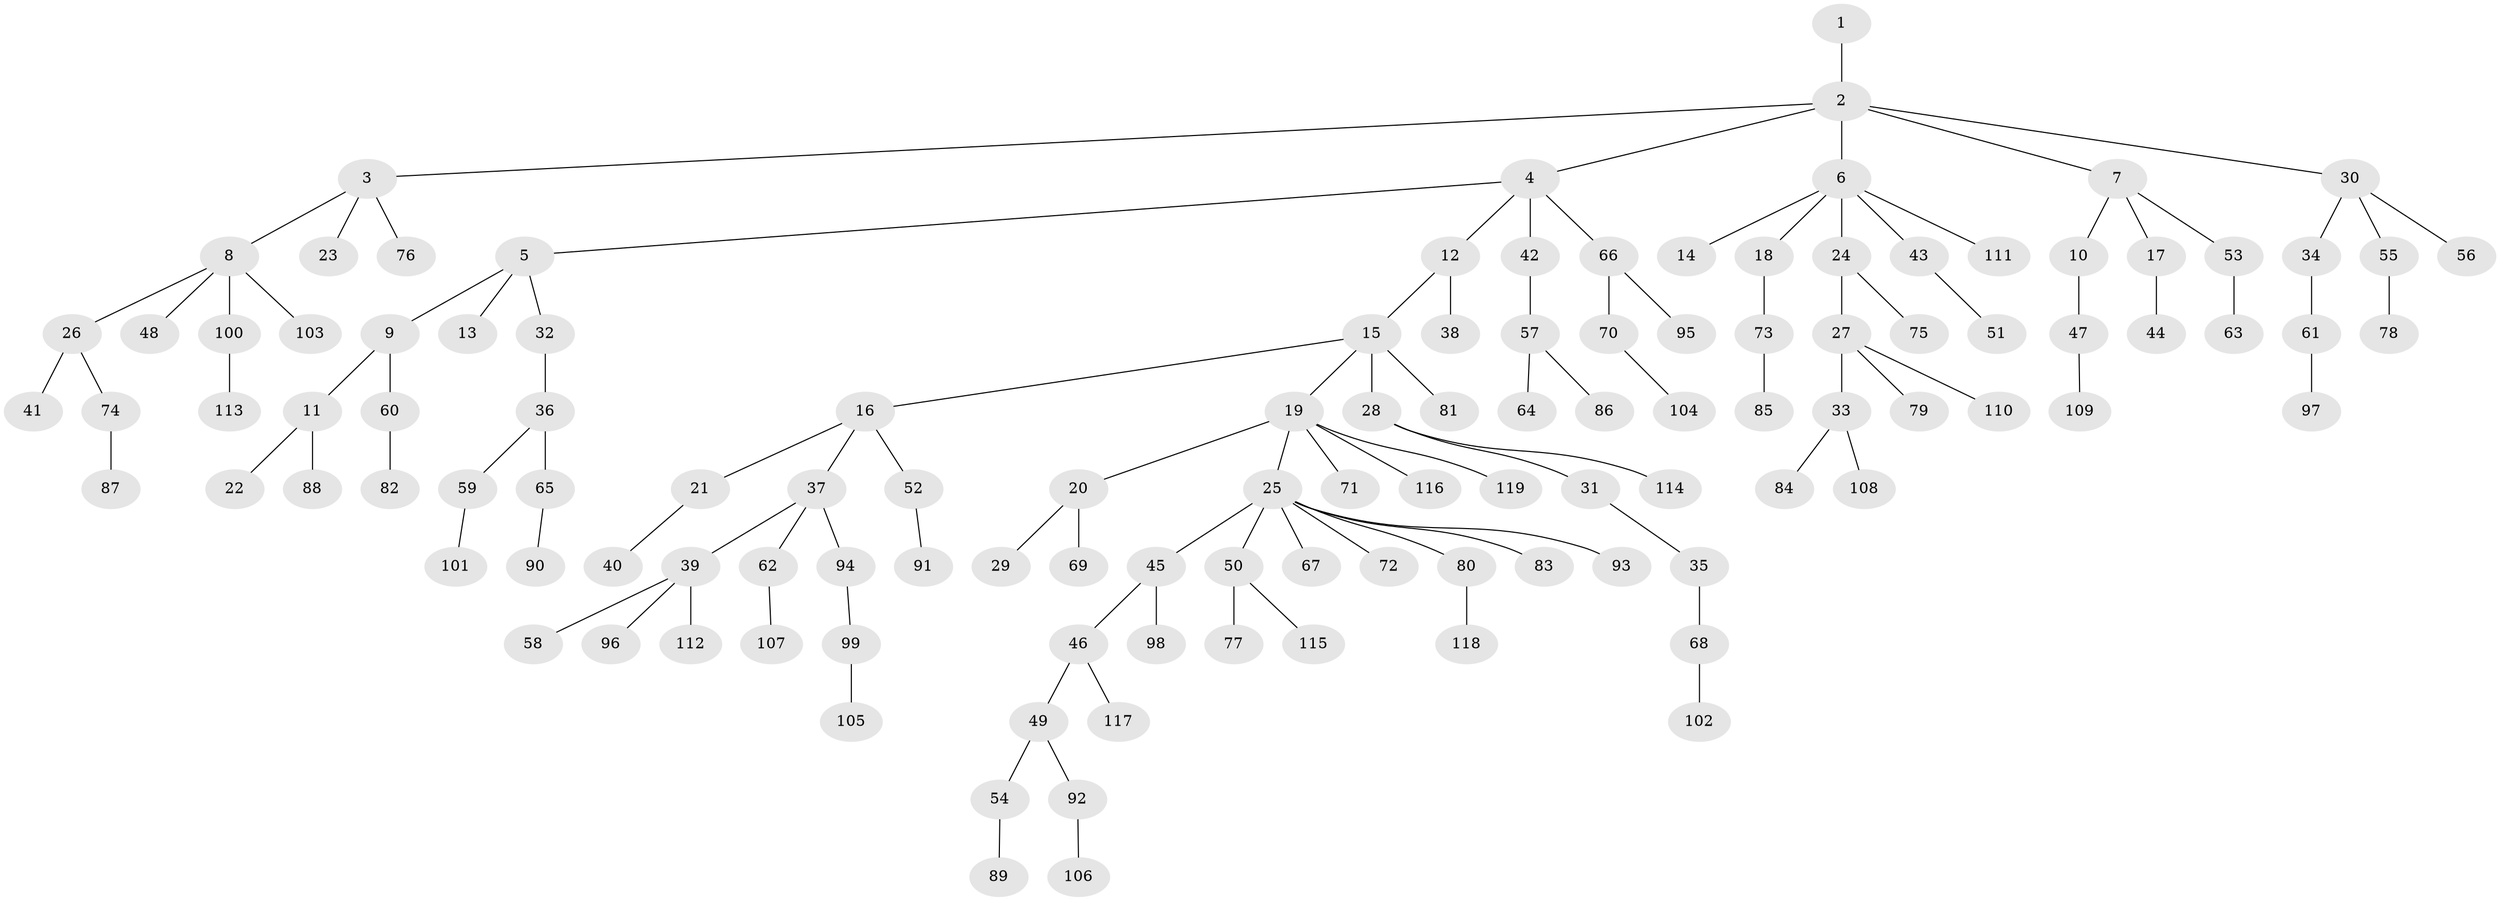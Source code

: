 // coarse degree distribution, {5: 0.0375, 3: 0.1375, 4: 0.0625, 6: 0.0125, 2: 0.15, 1: 0.575, 7: 0.025}
// Generated by graph-tools (version 1.1) at 2025/24/03/03/25 07:24:05]
// undirected, 119 vertices, 118 edges
graph export_dot {
graph [start="1"]
  node [color=gray90,style=filled];
  1;
  2;
  3;
  4;
  5;
  6;
  7;
  8;
  9;
  10;
  11;
  12;
  13;
  14;
  15;
  16;
  17;
  18;
  19;
  20;
  21;
  22;
  23;
  24;
  25;
  26;
  27;
  28;
  29;
  30;
  31;
  32;
  33;
  34;
  35;
  36;
  37;
  38;
  39;
  40;
  41;
  42;
  43;
  44;
  45;
  46;
  47;
  48;
  49;
  50;
  51;
  52;
  53;
  54;
  55;
  56;
  57;
  58;
  59;
  60;
  61;
  62;
  63;
  64;
  65;
  66;
  67;
  68;
  69;
  70;
  71;
  72;
  73;
  74;
  75;
  76;
  77;
  78;
  79;
  80;
  81;
  82;
  83;
  84;
  85;
  86;
  87;
  88;
  89;
  90;
  91;
  92;
  93;
  94;
  95;
  96;
  97;
  98;
  99;
  100;
  101;
  102;
  103;
  104;
  105;
  106;
  107;
  108;
  109;
  110;
  111;
  112;
  113;
  114;
  115;
  116;
  117;
  118;
  119;
  1 -- 2;
  2 -- 3;
  2 -- 4;
  2 -- 6;
  2 -- 7;
  2 -- 30;
  3 -- 8;
  3 -- 23;
  3 -- 76;
  4 -- 5;
  4 -- 12;
  4 -- 42;
  4 -- 66;
  5 -- 9;
  5 -- 13;
  5 -- 32;
  6 -- 14;
  6 -- 18;
  6 -- 24;
  6 -- 43;
  6 -- 111;
  7 -- 10;
  7 -- 17;
  7 -- 53;
  8 -- 26;
  8 -- 48;
  8 -- 100;
  8 -- 103;
  9 -- 11;
  9 -- 60;
  10 -- 47;
  11 -- 22;
  11 -- 88;
  12 -- 15;
  12 -- 38;
  15 -- 16;
  15 -- 19;
  15 -- 28;
  15 -- 81;
  16 -- 21;
  16 -- 37;
  16 -- 52;
  17 -- 44;
  18 -- 73;
  19 -- 20;
  19 -- 25;
  19 -- 71;
  19 -- 116;
  19 -- 119;
  20 -- 29;
  20 -- 69;
  21 -- 40;
  24 -- 27;
  24 -- 75;
  25 -- 45;
  25 -- 50;
  25 -- 67;
  25 -- 72;
  25 -- 80;
  25 -- 83;
  25 -- 93;
  26 -- 41;
  26 -- 74;
  27 -- 33;
  27 -- 79;
  27 -- 110;
  28 -- 31;
  28 -- 114;
  30 -- 34;
  30 -- 55;
  30 -- 56;
  31 -- 35;
  32 -- 36;
  33 -- 84;
  33 -- 108;
  34 -- 61;
  35 -- 68;
  36 -- 59;
  36 -- 65;
  37 -- 39;
  37 -- 62;
  37 -- 94;
  39 -- 58;
  39 -- 96;
  39 -- 112;
  42 -- 57;
  43 -- 51;
  45 -- 46;
  45 -- 98;
  46 -- 49;
  46 -- 117;
  47 -- 109;
  49 -- 54;
  49 -- 92;
  50 -- 77;
  50 -- 115;
  52 -- 91;
  53 -- 63;
  54 -- 89;
  55 -- 78;
  57 -- 64;
  57 -- 86;
  59 -- 101;
  60 -- 82;
  61 -- 97;
  62 -- 107;
  65 -- 90;
  66 -- 70;
  66 -- 95;
  68 -- 102;
  70 -- 104;
  73 -- 85;
  74 -- 87;
  80 -- 118;
  92 -- 106;
  94 -- 99;
  99 -- 105;
  100 -- 113;
}
